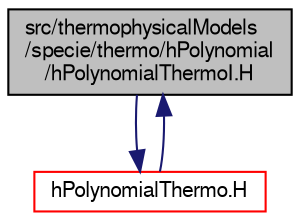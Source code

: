 digraph "src/thermophysicalModels/specie/thermo/hPolynomial/hPolynomialThermoI.H"
{
  bgcolor="transparent";
  edge [fontname="FreeSans",fontsize="10",labelfontname="FreeSans",labelfontsize="10"];
  node [fontname="FreeSans",fontsize="10",shape=record];
  Node0 [label="src/thermophysicalModels\l/specie/thermo/hPolynomial\l/hPolynomialThermoI.H",height=0.2,width=0.4,color="black", fillcolor="grey75", style="filled", fontcolor="black"];
  Node0 -> Node1 [color="midnightblue",fontsize="10",style="solid",fontname="FreeSans"];
  Node1 [label="hPolynomialThermo.H",height=0.2,width=0.4,color="red",URL="$a16634.html"];
  Node1 -> Node0 [color="midnightblue",fontsize="10",style="solid",fontname="FreeSans"];
}
